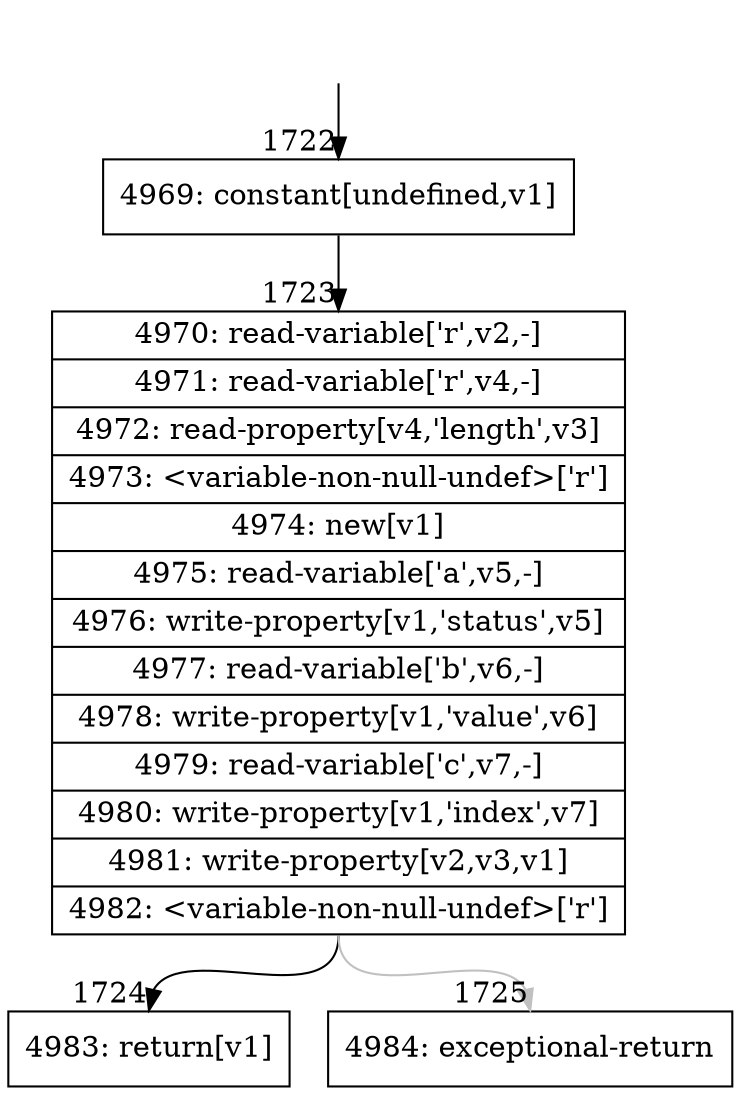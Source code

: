 digraph {
rankdir="TD"
BB_entry154[shape=none,label=""];
BB_entry154 -> BB1722 [tailport=s, headport=n, headlabel="    1722"]
BB1722 [shape=record label="{4969: constant[undefined,v1]}" ] 
BB1722 -> BB1723 [tailport=s, headport=n, headlabel="      1723"]
BB1723 [shape=record label="{4970: read-variable['r',v2,-]|4971: read-variable['r',v4,-]|4972: read-property[v4,'length',v3]|4973: \<variable-non-null-undef\>['r']|4974: new[v1]|4975: read-variable['a',v5,-]|4976: write-property[v1,'status',v5]|4977: read-variable['b',v6,-]|4978: write-property[v1,'value',v6]|4979: read-variable['c',v7,-]|4980: write-property[v1,'index',v7]|4981: write-property[v2,v3,v1]|4982: \<variable-non-null-undef\>['r']}" ] 
BB1723 -> BB1724 [tailport=s, headport=n, headlabel="      1724"]
BB1723 -> BB1725 [tailport=s, headport=n, color=gray, headlabel="      1725"]
BB1724 [shape=record label="{4983: return[v1]}" ] 
BB1725 [shape=record label="{4984: exceptional-return}" ] 
}

